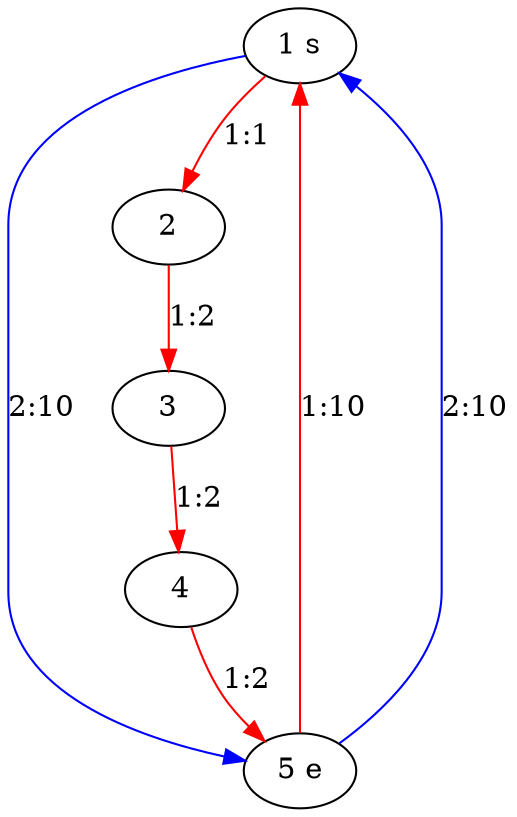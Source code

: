 digraph "instance-8" {
	1 [label="1 s"]
	5 [label="5 e"]
	2 [label=2]
	1 -> 2 [label="1:1" color=red weight=1]
	3 [label=3]
	2 -> 3 [label="1:2" color=red weight=2]
	4 [label=4]
	3 -> 4 [label="1:2" color=red weight=2]
	4 -> 5 [label="1:2" color=red weight=2]
	5 -> 1 [label="1:10" color=red weight=10]
	1 -> 5 [label="2:10" color=blue weight=10]
	5 -> 1 [label="2:10" color=blue weight=10]
}
